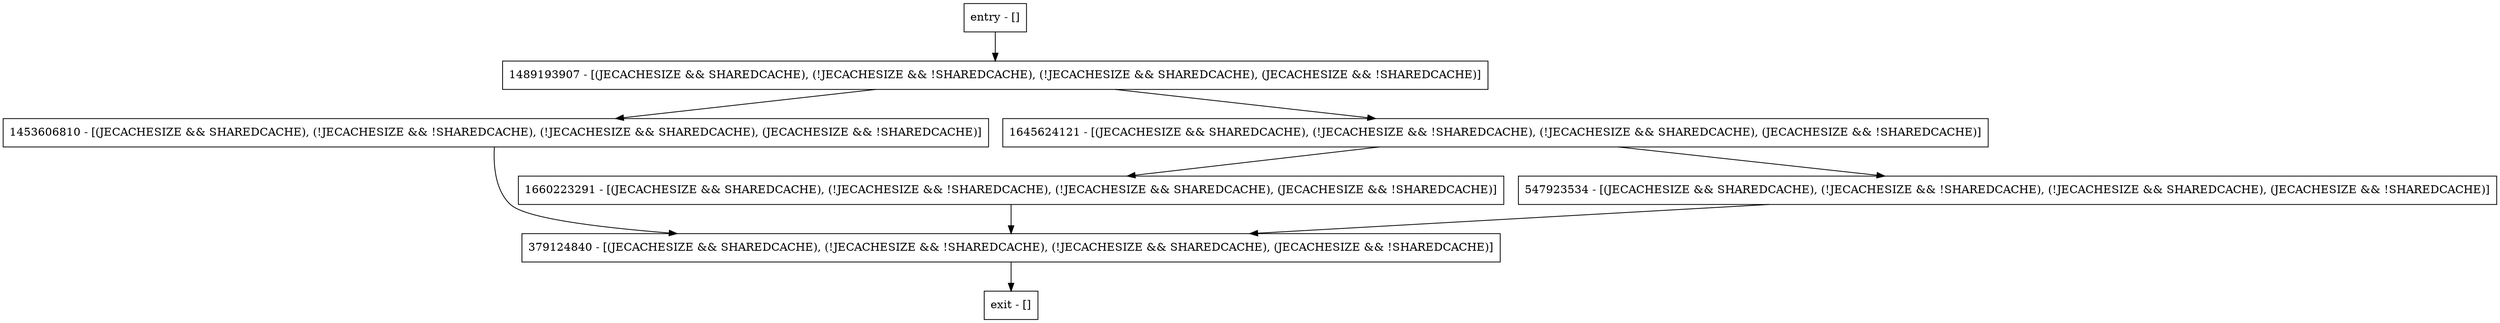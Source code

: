 digraph <init> {
node [shape=record];
entry [label="entry - []"];
exit [label="exit - []"];
1660223291 [label="1660223291 - [(JECACHESIZE && SHAREDCACHE), (!JECACHESIZE && !SHAREDCACHE), (!JECACHESIZE && SHAREDCACHE), (JECACHESIZE && !SHAREDCACHE)]"];
1453606810 [label="1453606810 - [(JECACHESIZE && SHAREDCACHE), (!JECACHESIZE && !SHAREDCACHE), (!JECACHESIZE && SHAREDCACHE), (JECACHESIZE && !SHAREDCACHE)]"];
1645624121 [label="1645624121 - [(JECACHESIZE && SHAREDCACHE), (!JECACHESIZE && !SHAREDCACHE), (!JECACHESIZE && SHAREDCACHE), (JECACHESIZE && !SHAREDCACHE)]"];
379124840 [label="379124840 - [(JECACHESIZE && SHAREDCACHE), (!JECACHESIZE && !SHAREDCACHE), (!JECACHESIZE && SHAREDCACHE), (JECACHESIZE && !SHAREDCACHE)]"];
1489193907 [label="1489193907 - [(JECACHESIZE && SHAREDCACHE), (!JECACHESIZE && !SHAREDCACHE), (!JECACHESIZE && SHAREDCACHE), (JECACHESIZE && !SHAREDCACHE)]"];
547923534 [label="547923534 - [(JECACHESIZE && SHAREDCACHE), (!JECACHESIZE && !SHAREDCACHE), (!JECACHESIZE && SHAREDCACHE), (JECACHESIZE && !SHAREDCACHE)]"];
entry;
exit;
entry -> 1489193907;
1660223291 -> 379124840;
1453606810 -> 379124840;
1645624121 -> 1660223291;
1645624121 -> 547923534;
379124840 -> exit;
1489193907 -> 1453606810;
1489193907 -> 1645624121;
547923534 -> 379124840;
}

